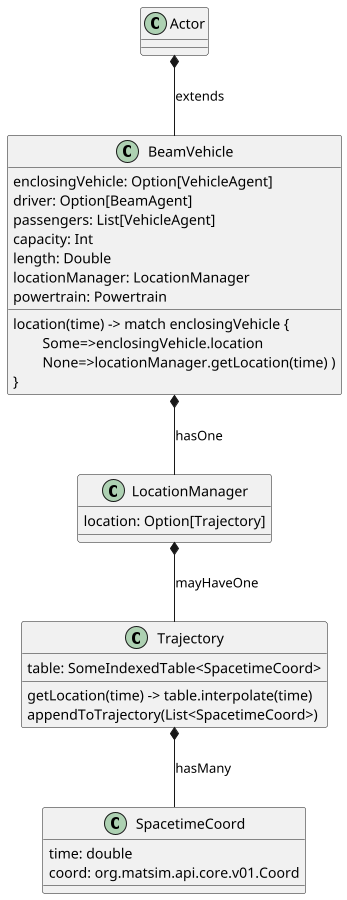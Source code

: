 @startuml
scale 900 height

' See this page for diagram conventions:
' http://plantuml.com/class-diagram

/'
NOTES:
A driver is a BeamAgent and does NOT need to be physically inside vehicle
passengers are BeamVehicles and are physically in vehicle and move with the vehicle
(e.g. a PersonAgent who is driving alone would be the driver of the vehicle and his/her
HumanBodyVehicle would be a passenger)
HumanBodyVehicle is a special case, it has no passengers, just a driver
Transit Vehicles will need a boardAlightDelayFunction
 '/

class BeamVehicle {
  enclosingVehicle: Option[VehicleAgent]
  driver: Option[BeamAgent]
  passengers: List[VehicleAgent]
  capacity: Int
  length: Double
  locationManager: LocationManager
  powertrain: Powertrain
  location(time) -> match enclosingVehicle { \n\tSome=>enclosingVehicle.location\n\tNone=>locationManager.getLocation(time) )\n}
}

'Either make this an actor or remove and have trajectory under VehAgent
class LocationManager {
   location: Option[Trajectory]
}

class Trajectory {
   table: SomeIndexedTable<SpacetimeCoord>
   getLocation(time) -> table.interpolate(time)
   appendToTrajectory(List<SpacetimeCoord>)
}

class SpacetimeCoord {
    time: double
    coord: org.matsim.api.core.v01.Coord
}

Actor *-- BeamVehicle : extends
BeamVehicle *-- LocationManager : hasOne
LocationManager *-- Trajectory : mayHaveOne
Trajectory *-- SpacetimeCoord: hasMany


@enduml